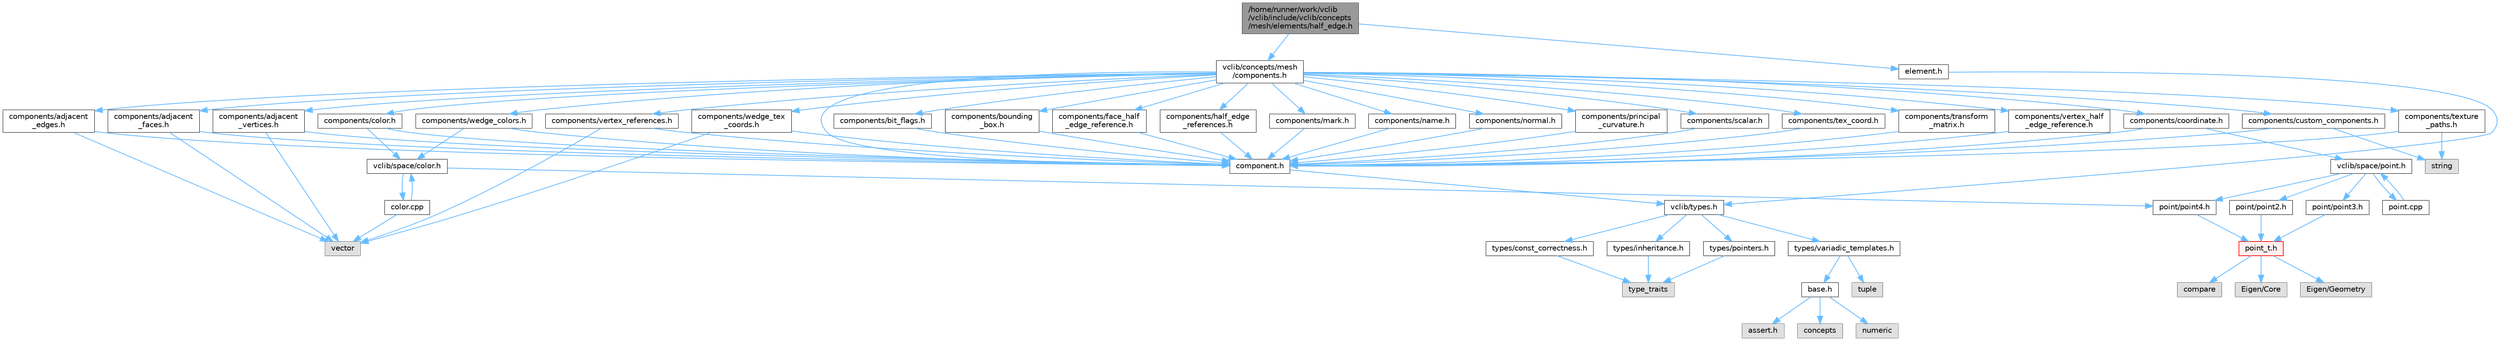 digraph "/home/runner/work/vclib/vclib/include/vclib/concepts/mesh/elements/half_edge.h"
{
 // LATEX_PDF_SIZE
  bgcolor="transparent";
  edge [fontname=Helvetica,fontsize=10,labelfontname=Helvetica,labelfontsize=10];
  node [fontname=Helvetica,fontsize=10,shape=box,height=0.2,width=0.4];
  Node1 [label="/home/runner/work/vclib\l/vclib/include/vclib/concepts\l/mesh/elements/half_edge.h",height=0.2,width=0.4,color="gray40", fillcolor="grey60", style="filled", fontcolor="black",tooltip=" "];
  Node1 -> Node2 [color="steelblue1",style="solid"];
  Node2 [label="vclib/concepts/mesh\l/components.h",height=0.2,width=0.4,color="grey40", fillcolor="white", style="filled",URL="$concepts_2mesh_2components_8h.html",tooltip=" "];
  Node2 -> Node3 [color="steelblue1",style="solid"];
  Node3 [label="components/adjacent\l_edges.h",height=0.2,width=0.4,color="grey40", fillcolor="white", style="filled",URL="$concepts_2mesh_2components_2adjacent__edges_8h.html",tooltip=" "];
  Node3 -> Node4 [color="steelblue1",style="solid"];
  Node4 [label="vector",height=0.2,width=0.4,color="grey60", fillcolor="#E0E0E0", style="filled",tooltip=" "];
  Node3 -> Node5 [color="steelblue1",style="solid"];
  Node5 [label="component.h",height=0.2,width=0.4,color="grey40", fillcolor="white", style="filled",URL="$component_8h.html",tooltip=" "];
  Node5 -> Node6 [color="steelblue1",style="solid"];
  Node6 [label="vclib/types.h",height=0.2,width=0.4,color="grey40", fillcolor="white", style="filled",URL="$types_8h.html",tooltip=" "];
  Node6 -> Node7 [color="steelblue1",style="solid"];
  Node7 [label="types/const_correctness.h",height=0.2,width=0.4,color="grey40", fillcolor="white", style="filled",URL="$types_2const__correctness_8h.html",tooltip=" "];
  Node7 -> Node8 [color="steelblue1",style="solid"];
  Node8 [label="type_traits",height=0.2,width=0.4,color="grey60", fillcolor="#E0E0E0", style="filled",tooltip=" "];
  Node6 -> Node9 [color="steelblue1",style="solid"];
  Node9 [label="types/inheritance.h",height=0.2,width=0.4,color="grey40", fillcolor="white", style="filled",URL="$inheritance_8h.html",tooltip=" "];
  Node9 -> Node8 [color="steelblue1",style="solid"];
  Node6 -> Node10 [color="steelblue1",style="solid"];
  Node10 [label="types/pointers.h",height=0.2,width=0.4,color="grey40", fillcolor="white", style="filled",URL="$types_2pointers_8h.html",tooltip=" "];
  Node10 -> Node8 [color="steelblue1",style="solid"];
  Node6 -> Node11 [color="steelblue1",style="solid"];
  Node11 [label="types/variadic_templates.h",height=0.2,width=0.4,color="grey40", fillcolor="white", style="filled",URL="$variadic__templates_8h.html",tooltip=" "];
  Node11 -> Node12 [color="steelblue1",style="solid"];
  Node12 [label="base.h",height=0.2,width=0.4,color="grey40", fillcolor="white", style="filled",URL="$types_2base_8h.html",tooltip=" "];
  Node12 -> Node13 [color="steelblue1",style="solid"];
  Node13 [label="assert.h",height=0.2,width=0.4,color="grey60", fillcolor="#E0E0E0", style="filled",tooltip=" "];
  Node12 -> Node14 [color="steelblue1",style="solid"];
  Node14 [label="concepts",height=0.2,width=0.4,color="grey60", fillcolor="#E0E0E0", style="filled",tooltip=" "];
  Node12 -> Node15 [color="steelblue1",style="solid"];
  Node15 [label="numeric",height=0.2,width=0.4,color="grey60", fillcolor="#E0E0E0", style="filled",tooltip=" "];
  Node11 -> Node16 [color="steelblue1",style="solid"];
  Node16 [label="tuple",height=0.2,width=0.4,color="grey60", fillcolor="#E0E0E0", style="filled",tooltip=" "];
  Node2 -> Node17 [color="steelblue1",style="solid"];
  Node17 [label="components/adjacent\l_faces.h",height=0.2,width=0.4,color="grey40", fillcolor="white", style="filled",URL="$concepts_2mesh_2components_2adjacent__faces_8h.html",tooltip=" "];
  Node17 -> Node4 [color="steelblue1",style="solid"];
  Node17 -> Node5 [color="steelblue1",style="solid"];
  Node2 -> Node18 [color="steelblue1",style="solid"];
  Node18 [label="components/adjacent\l_vertices.h",height=0.2,width=0.4,color="grey40", fillcolor="white", style="filled",URL="$concepts_2mesh_2components_2adjacent__vertices_8h.html",tooltip=" "];
  Node18 -> Node4 [color="steelblue1",style="solid"];
  Node18 -> Node5 [color="steelblue1",style="solid"];
  Node2 -> Node19 [color="steelblue1",style="solid"];
  Node19 [label="components/bit_flags.h",height=0.2,width=0.4,color="grey40", fillcolor="white", style="filled",URL="$concepts_2mesh_2components_2bit__flags_8h.html",tooltip=" "];
  Node19 -> Node5 [color="steelblue1",style="solid"];
  Node2 -> Node20 [color="steelblue1",style="solid"];
  Node20 [label="components/bounding\l_box.h",height=0.2,width=0.4,color="grey40", fillcolor="white", style="filled",URL="$concepts_2mesh_2components_2bounding__box_8h.html",tooltip=" "];
  Node20 -> Node5 [color="steelblue1",style="solid"];
  Node2 -> Node21 [color="steelblue1",style="solid"];
  Node21 [label="components/color.h",height=0.2,width=0.4,color="grey40", fillcolor="white", style="filled",URL="$concepts_2mesh_2components_2color_8h.html",tooltip=" "];
  Node21 -> Node22 [color="steelblue1",style="solid"];
  Node22 [label="vclib/space/color.h",height=0.2,width=0.4,color="grey40", fillcolor="white", style="filled",URL="$space_2color_8h.html",tooltip=" "];
  Node22 -> Node23 [color="steelblue1",style="solid"];
  Node23 [label="point/point4.h",height=0.2,width=0.4,color="grey40", fillcolor="white", style="filled",URL="$point4_8h.html",tooltip=" "];
  Node23 -> Node24 [color="steelblue1",style="solid"];
  Node24 [label="point_t.h",height=0.2,width=0.4,color="red", fillcolor="#FFF0F0", style="filled",URL="$point__t_8h.html",tooltip=" "];
  Node24 -> Node25 [color="steelblue1",style="solid"];
  Node25 [label="compare",height=0.2,width=0.4,color="grey60", fillcolor="#E0E0E0", style="filled",tooltip=" "];
  Node24 -> Node26 [color="steelblue1",style="solid"];
  Node26 [label="Eigen/Core",height=0.2,width=0.4,color="grey60", fillcolor="#E0E0E0", style="filled",tooltip=" "];
  Node24 -> Node27 [color="steelblue1",style="solid"];
  Node27 [label="Eigen/Geometry",height=0.2,width=0.4,color="grey60", fillcolor="#E0E0E0", style="filled",tooltip=" "];
  Node22 -> Node37 [color="steelblue1",style="solid"];
  Node37 [label="color.cpp",height=0.2,width=0.4,color="grey40", fillcolor="white", style="filled",URL="$space_2color_8cpp.html",tooltip=" "];
  Node37 -> Node22 [color="steelblue1",style="solid"];
  Node37 -> Node4 [color="steelblue1",style="solid"];
  Node21 -> Node5 [color="steelblue1",style="solid"];
  Node2 -> Node5 [color="steelblue1",style="solid"];
  Node2 -> Node38 [color="steelblue1",style="solid"];
  Node38 [label="components/coordinate.h",height=0.2,width=0.4,color="grey40", fillcolor="white", style="filled",URL="$concepts_2mesh_2components_2coordinate_8h.html",tooltip=" "];
  Node38 -> Node5 [color="steelblue1",style="solid"];
  Node38 -> Node39 [color="steelblue1",style="solid"];
  Node39 [label="vclib/space/point.h",height=0.2,width=0.4,color="grey40", fillcolor="white", style="filled",URL="$space_2point_8h.html",tooltip=" "];
  Node39 -> Node40 [color="steelblue1",style="solid"];
  Node40 [label="point/point2.h",height=0.2,width=0.4,color="grey40", fillcolor="white", style="filled",URL="$point2_8h.html",tooltip=" "];
  Node40 -> Node24 [color="steelblue1",style="solid"];
  Node39 -> Node41 [color="steelblue1",style="solid"];
  Node41 [label="point/point3.h",height=0.2,width=0.4,color="grey40", fillcolor="white", style="filled",URL="$point3_8h.html",tooltip=" "];
  Node41 -> Node24 [color="steelblue1",style="solid"];
  Node39 -> Node23 [color="steelblue1",style="solid"];
  Node39 -> Node42 [color="steelblue1",style="solid"];
  Node42 [label="point.cpp",height=0.2,width=0.4,color="grey40", fillcolor="white", style="filled",URL="$point_8cpp.html",tooltip=" "];
  Node42 -> Node39 [color="steelblue1",style="solid"];
  Node2 -> Node43 [color="steelblue1",style="solid"];
  Node43 [label="components/custom_components.h",height=0.2,width=0.4,color="grey40", fillcolor="white", style="filled",URL="$concepts_2mesh_2components_2custom__components_8h.html",tooltip=" "];
  Node43 -> Node5 [color="steelblue1",style="solid"];
  Node43 -> Node44 [color="steelblue1",style="solid"];
  Node44 [label="string",height=0.2,width=0.4,color="grey60", fillcolor="#E0E0E0", style="filled",tooltip=" "];
  Node2 -> Node45 [color="steelblue1",style="solid"];
  Node45 [label="components/face_half\l_edge_reference.h",height=0.2,width=0.4,color="grey40", fillcolor="white", style="filled",URL="$concepts_2mesh_2components_2face__half__edge__reference_8h.html",tooltip=" "];
  Node45 -> Node5 [color="steelblue1",style="solid"];
  Node2 -> Node46 [color="steelblue1",style="solid"];
  Node46 [label="components/half_edge\l_references.h",height=0.2,width=0.4,color="grey40", fillcolor="white", style="filled",URL="$concepts_2mesh_2components_2half__edge__references_8h.html",tooltip=" "];
  Node46 -> Node5 [color="steelblue1",style="solid"];
  Node2 -> Node47 [color="steelblue1",style="solid"];
  Node47 [label="components/mark.h",height=0.2,width=0.4,color="grey40", fillcolor="white", style="filled",URL="$concepts_2mesh_2components_2mark_8h.html",tooltip=" "];
  Node47 -> Node5 [color="steelblue1",style="solid"];
  Node2 -> Node48 [color="steelblue1",style="solid"];
  Node48 [label="components/name.h",height=0.2,width=0.4,color="grey40", fillcolor="white", style="filled",URL="$concepts_2mesh_2components_2name_8h.html",tooltip=" "];
  Node48 -> Node5 [color="steelblue1",style="solid"];
  Node2 -> Node49 [color="steelblue1",style="solid"];
  Node49 [label="components/normal.h",height=0.2,width=0.4,color="grey40", fillcolor="white", style="filled",URL="$concepts_2mesh_2components_2normal_8h.html",tooltip=" "];
  Node49 -> Node5 [color="steelblue1",style="solid"];
  Node2 -> Node50 [color="steelblue1",style="solid"];
  Node50 [label="components/principal\l_curvature.h",height=0.2,width=0.4,color="grey40", fillcolor="white", style="filled",URL="$concepts_2mesh_2components_2principal__curvature_8h.html",tooltip=" "];
  Node50 -> Node5 [color="steelblue1",style="solid"];
  Node2 -> Node51 [color="steelblue1",style="solid"];
  Node51 [label="components/scalar.h",height=0.2,width=0.4,color="grey40", fillcolor="white", style="filled",URL="$concepts_2mesh_2components_2scalar_8h.html",tooltip=" "];
  Node51 -> Node5 [color="steelblue1",style="solid"];
  Node2 -> Node52 [color="steelblue1",style="solid"];
  Node52 [label="components/tex_coord.h",height=0.2,width=0.4,color="grey40", fillcolor="white", style="filled",URL="$concepts_2mesh_2components_2tex__coord_8h.html",tooltip=" "];
  Node52 -> Node5 [color="steelblue1",style="solid"];
  Node2 -> Node53 [color="steelblue1",style="solid"];
  Node53 [label="components/texture\l_paths.h",height=0.2,width=0.4,color="grey40", fillcolor="white", style="filled",URL="$concepts_2mesh_2components_2texture__paths_8h.html",tooltip=" "];
  Node53 -> Node5 [color="steelblue1",style="solid"];
  Node53 -> Node44 [color="steelblue1",style="solid"];
  Node2 -> Node54 [color="steelblue1",style="solid"];
  Node54 [label="components/transform\l_matrix.h",height=0.2,width=0.4,color="grey40", fillcolor="white", style="filled",URL="$concepts_2mesh_2components_2transform__matrix_8h.html",tooltip=" "];
  Node54 -> Node5 [color="steelblue1",style="solid"];
  Node2 -> Node55 [color="steelblue1",style="solid"];
  Node55 [label="components/vertex_half\l_edge_reference.h",height=0.2,width=0.4,color="grey40", fillcolor="white", style="filled",URL="$concepts_2mesh_2components_2vertex__half__edge__reference_8h.html",tooltip=" "];
  Node55 -> Node5 [color="steelblue1",style="solid"];
  Node2 -> Node56 [color="steelblue1",style="solid"];
  Node56 [label="components/vertex_references.h",height=0.2,width=0.4,color="grey40", fillcolor="white", style="filled",URL="$concepts_2mesh_2components_2vertex__references_8h.html",tooltip=" "];
  Node56 -> Node5 [color="steelblue1",style="solid"];
  Node56 -> Node4 [color="steelblue1",style="solid"];
  Node2 -> Node57 [color="steelblue1",style="solid"];
  Node57 [label="components/wedge_colors.h",height=0.2,width=0.4,color="grey40", fillcolor="white", style="filled",URL="$concepts_2mesh_2components_2wedge__colors_8h.html",tooltip=" "];
  Node57 -> Node5 [color="steelblue1",style="solid"];
  Node57 -> Node22 [color="steelblue1",style="solid"];
  Node2 -> Node58 [color="steelblue1",style="solid"];
  Node58 [label="components/wedge_tex\l_coords.h",height=0.2,width=0.4,color="grey40", fillcolor="white", style="filled",URL="$concepts_2mesh_2components_2wedge__tex__coords_8h.html",tooltip=" "];
  Node58 -> Node4 [color="steelblue1",style="solid"];
  Node58 -> Node5 [color="steelblue1",style="solid"];
  Node1 -> Node59 [color="steelblue1",style="solid"];
  Node59 [label="element.h",height=0.2,width=0.4,color="grey40", fillcolor="white", style="filled",URL="$concepts_2mesh_2elements_2element_8h.html",tooltip=" "];
  Node59 -> Node6 [color="steelblue1",style="solid"];
}
